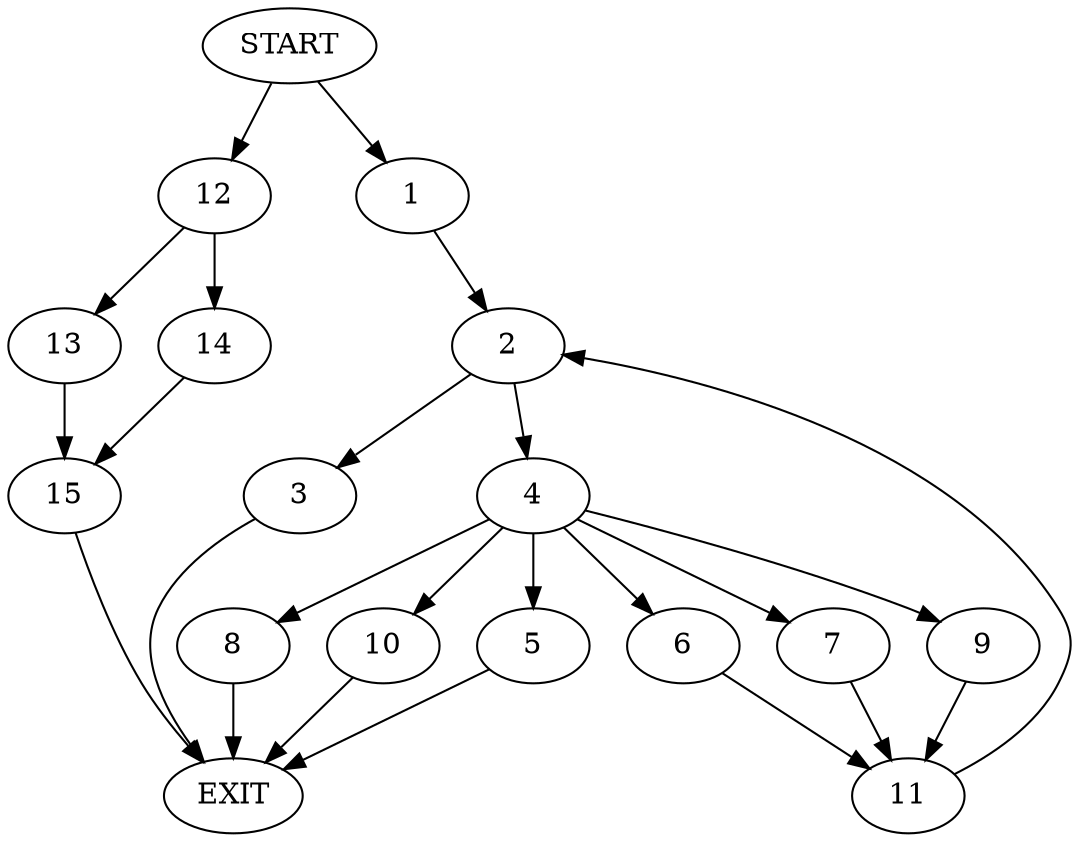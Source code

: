 digraph {
0 [label="START"]
16 [label="EXIT"]
0 -> 1
1 -> 2
2 -> 3
2 -> 4
4 -> 5
4 -> 6
4 -> 7
4 -> 8
4 -> 9
4 -> 10
3 -> 16
7 -> 11
9 -> 11
8 -> 16
6 -> 11
10 -> 16
5 -> 16
11 -> 2
0 -> 12
12 -> 13
12 -> 14
13 -> 15
14 -> 15
15 -> 16
}
